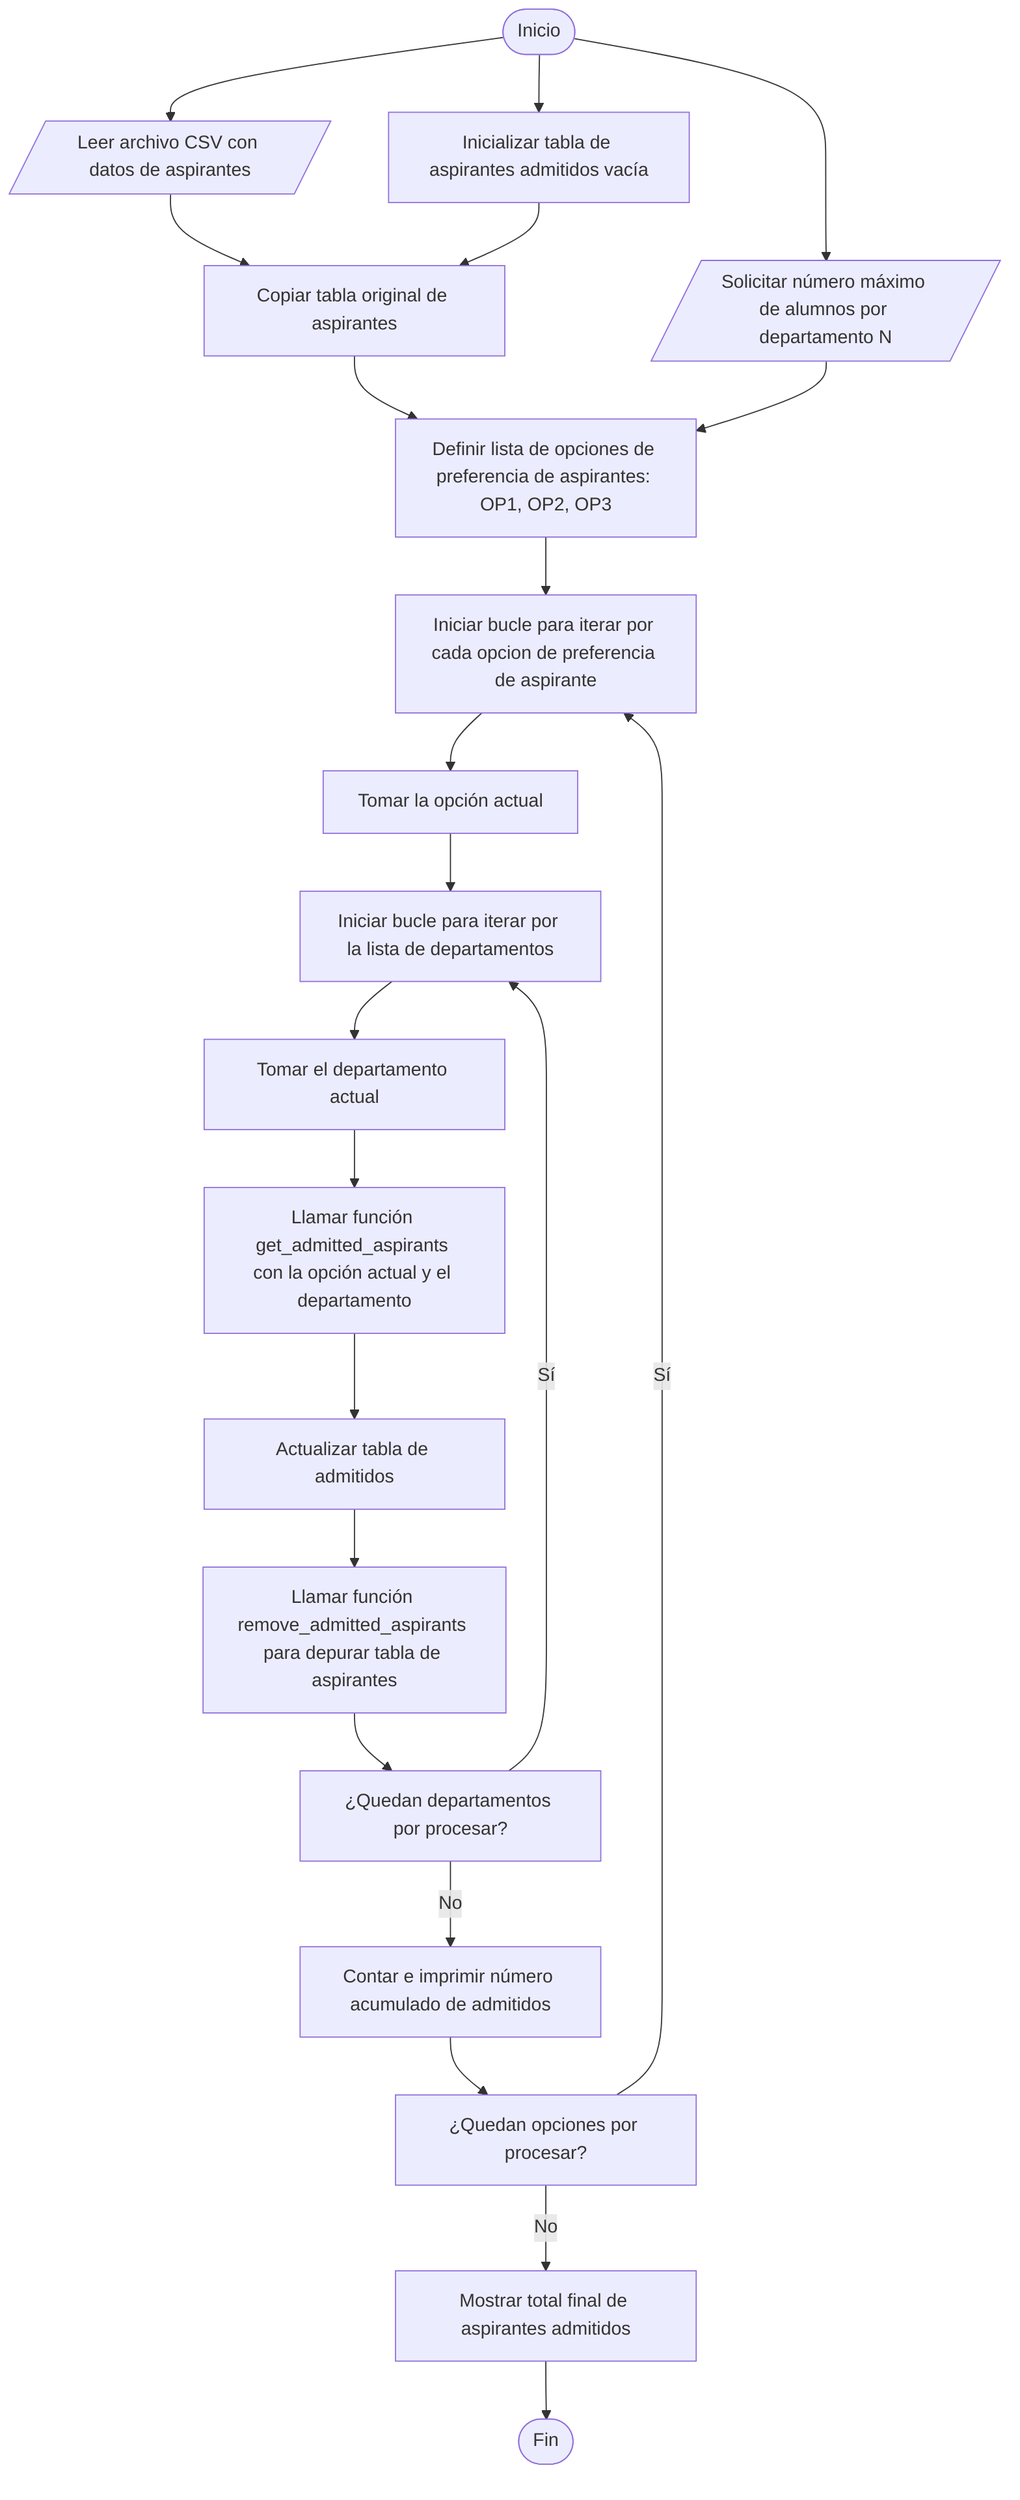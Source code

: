flowchart TD

A([Inicio]) --> B[/Leer archivo CSV con datos de aspirantes/]
A --> C[/Solicitar número máximo de alumnos por departamento N/]
A --> D[Inicializar tabla de aspirantes admitidos vacía]
B --> E
D --> E[Copiar tabla original de aspirantes]
E --> F[Definir lista de opciones de preferencia de aspirantes: OP1, OP2, OP3]
C --> F
F --> G[Iniciar bucle para iterar por cada opcion de preferencia de aspirante]
G --> H[Tomar la opción actual]
H --> I[Iniciar bucle para iterar por la lista de departamentos]
I --> J[Tomar el departamento actual]
J --> K[Llamar función get_admitted_aspirants con la opción actual y el departamento]
K --> L[Actualizar tabla de admitidos]
L --> M[Llamar función remove_admitted_aspirants para depurar tabla de aspirantes]
M --> N[¿Quedan departamentos por procesar?]
N -- Sí --> I
N -- No --> O[Contar e imprimir número acumulado de admitidos]
O --> P[¿Quedan opciones por procesar?]
P -- Sí --> G
P -- No --> Q[Mostrar total final de aspirantes admitidos]
Q --> R([Fin])